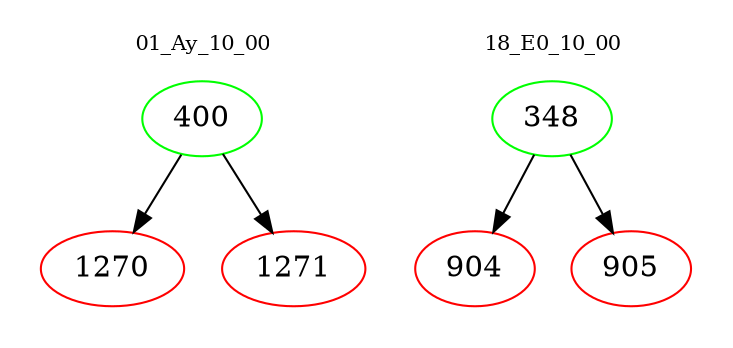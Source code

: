 digraph{
subgraph cluster_0 {
color = white
label = "01_Ay_10_00";
fontsize=10;
T0_400 [label="400", color="green"]
T0_400 -> T0_1270 [color="black"]
T0_1270 [label="1270", color="red"]
T0_400 -> T0_1271 [color="black"]
T0_1271 [label="1271", color="red"]
}
subgraph cluster_1 {
color = white
label = "18_E0_10_00";
fontsize=10;
T1_348 [label="348", color="green"]
T1_348 -> T1_904 [color="black"]
T1_904 [label="904", color="red"]
T1_348 -> T1_905 [color="black"]
T1_905 [label="905", color="red"]
}
}
